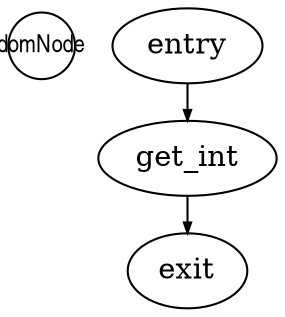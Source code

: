 digraph G {
  ranksep=.25;
  edge [arrowsize=.5]
  domNode [shape=circle, fontname="ArialNarrow",
        fontsize=12, fixedsize=true, height=.45];
  entry; get_int; exit; 
  entry -> get_int;
  get_int -> exit;
}
